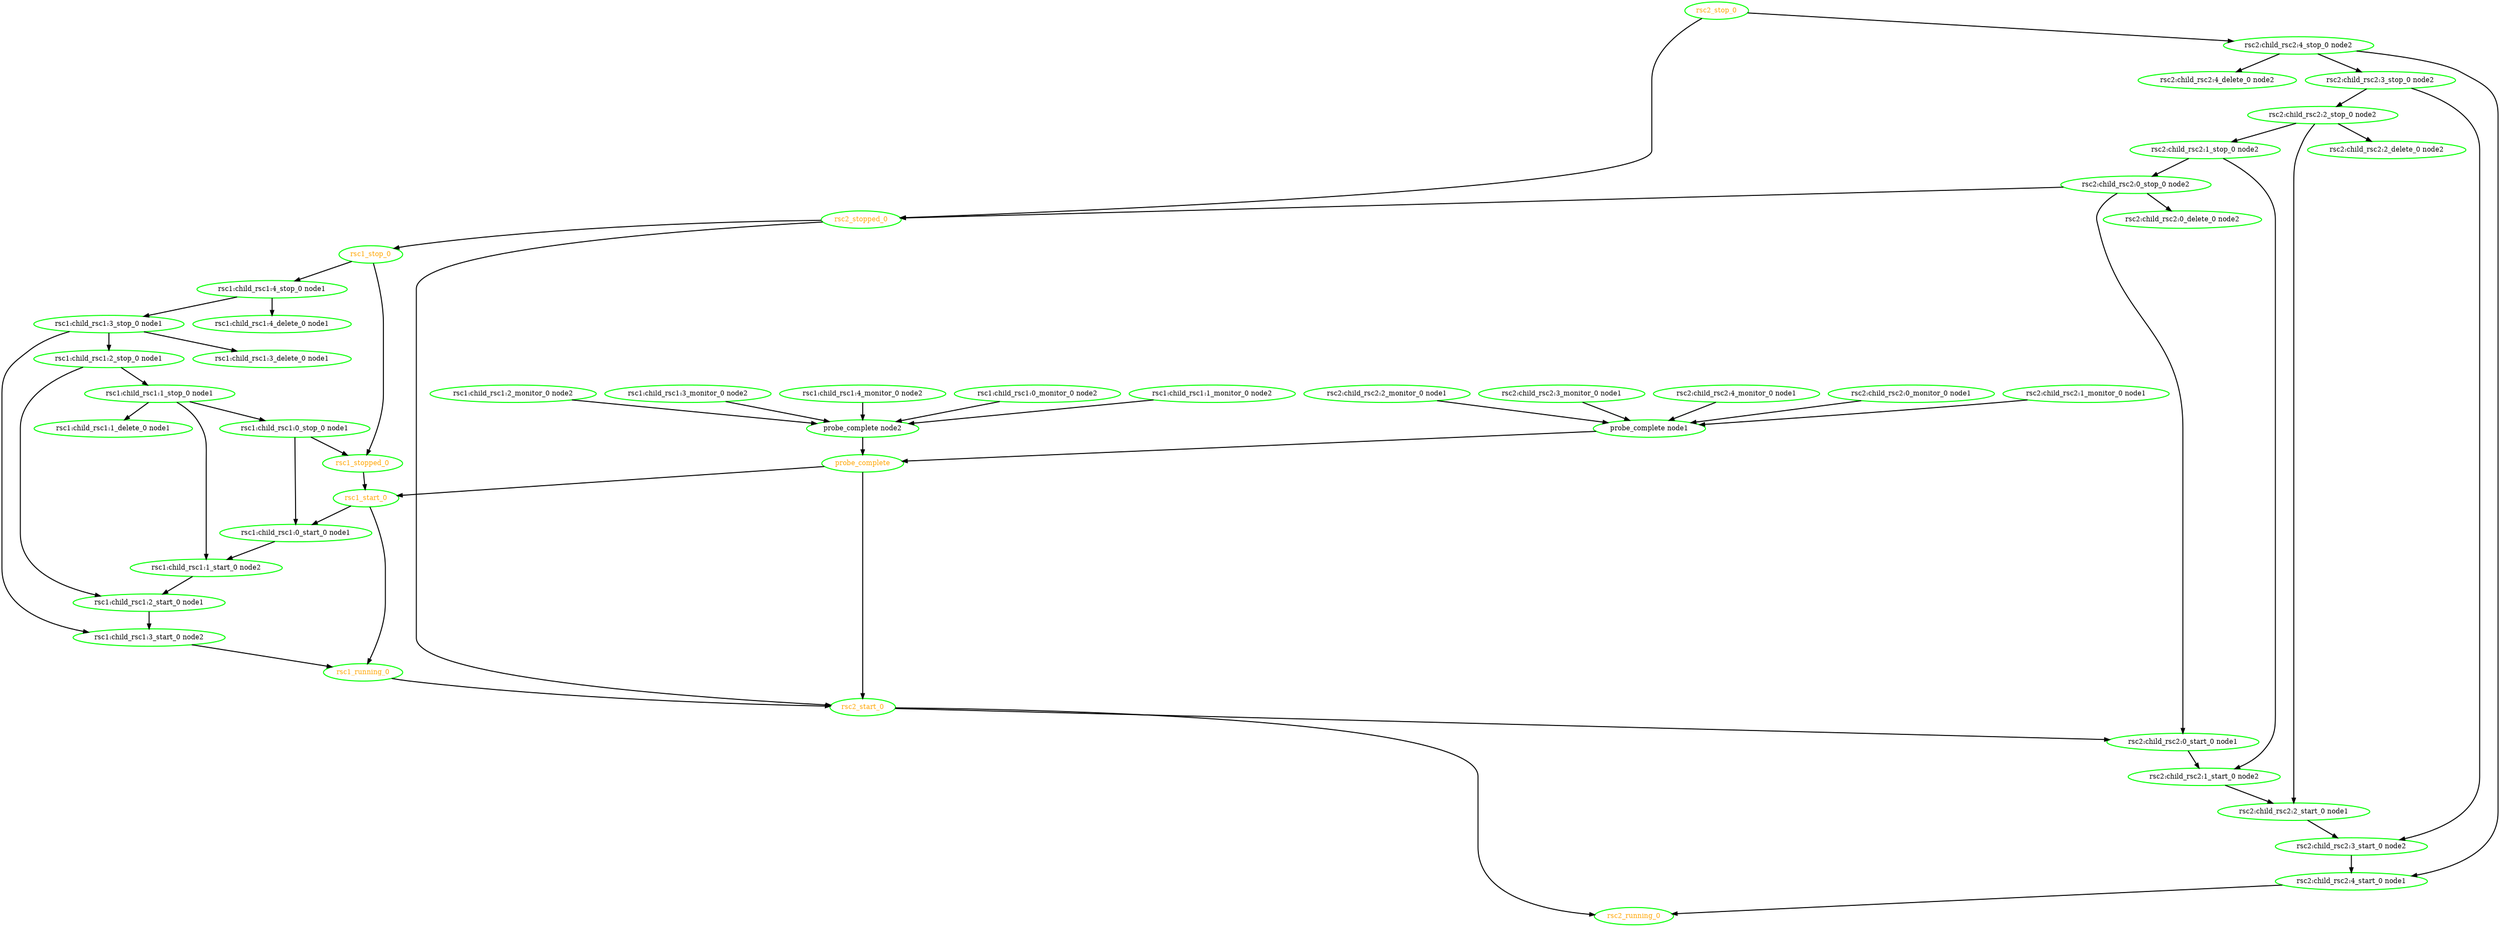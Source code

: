 digraph "g" {
	size = "30,30"
"probe_complete" [ style=bold color="green" fontcolor="orange" ]
"probe_complete node1" [ style=bold color="green" fontcolor="black" ]
"rsc2:child_rsc2:0_monitor_0 node1" [ style=bold color="green" fontcolor="black" ]
"rsc2:child_rsc2:1_monitor_0 node1" [ style=bold color="green" fontcolor="black" ]
"rsc2:child_rsc2:2_monitor_0 node1" [ style=bold color="green" fontcolor="black" ]
"rsc2:child_rsc2:3_monitor_0 node1" [ style=bold color="green" fontcolor="black" ]
"rsc2:child_rsc2:4_monitor_0 node1" [ style=bold color="green" fontcolor="black" ]
"probe_complete node2" [ style=bold color="green" fontcolor="black" ]
"rsc1:child_rsc1:0_monitor_0 node2" [ style=bold color="green" fontcolor="black" ]
"rsc1:child_rsc1:1_monitor_0 node2" [ style=bold color="green" fontcolor="black" ]
"rsc1:child_rsc1:2_monitor_0 node2" [ style=bold color="green" fontcolor="black" ]
"rsc1:child_rsc1:3_monitor_0 node2" [ style=bold color="green" fontcolor="black" ]
"rsc1:child_rsc1:4_monitor_0 node2" [ style=bold color="green" fontcolor="black" ]
"rsc1:child_rsc1:0_stop_0 node1" [ style=bold color="green" fontcolor="black" ]
"rsc1:child_rsc1:0_start_0 node1" [ style=bold color="green" fontcolor="black" ]
"rsc1:child_rsc1:1_stop_0 node1" [ style=bold color="green" fontcolor="black" ]
"rsc1:child_rsc1:1_start_0 node2" [ style=bold color="green" fontcolor="black" ]
"rsc1:child_rsc1:1_delete_0 node1" [ style=bold color="green" fontcolor="black" ]
"rsc1:child_rsc1:2_stop_0 node1" [ style=bold color="green" fontcolor="black" ]
"rsc1:child_rsc1:2_start_0 node1" [ style=bold color="green" fontcolor="black" ]
"rsc1:child_rsc1:3_stop_0 node1" [ style=bold color="green" fontcolor="black" ]
"rsc1:child_rsc1:3_start_0 node2" [ style=bold color="green" fontcolor="black" ]
"rsc1:child_rsc1:3_delete_0 node1" [ style=bold color="green" fontcolor="black" ]
"rsc1:child_rsc1:4_stop_0 node1" [ style=bold color="green" fontcolor="black" ]
"rsc1:child_rsc1:4_delete_0 node1" [ style=bold color="green" fontcolor="black" ]
"rsc1_start_0" [ style=bold color="green" fontcolor="orange" ]
"rsc1_running_0" [ style=bold color="green" fontcolor="orange" ]
"rsc1_stop_0" [ style=bold color="green" fontcolor="orange" ]
"rsc1_stopped_0" [ style=bold color="green" fontcolor="orange" ]
"rsc2:child_rsc2:0_stop_0 node2" [ style=bold color="green" fontcolor="black" ]
"rsc2:child_rsc2:0_start_0 node1" [ style=bold color="green" fontcolor="black" ]
"rsc2:child_rsc2:0_delete_0 node2" [ style=bold color="green" fontcolor="black" ]
"rsc2:child_rsc2:1_stop_0 node2" [ style=bold color="green" fontcolor="black" ]
"rsc2:child_rsc2:1_start_0 node2" [ style=bold color="green" fontcolor="black" ]
"rsc2:child_rsc2:2_stop_0 node2" [ style=bold color="green" fontcolor="black" ]
"rsc2:child_rsc2:2_start_0 node1" [ style=bold color="green" fontcolor="black" ]
"rsc2:child_rsc2:2_delete_0 node2" [ style=bold color="green" fontcolor="black" ]
"rsc2:child_rsc2:3_stop_0 node2" [ style=bold color="green" fontcolor="black" ]
"rsc2:child_rsc2:3_start_0 node2" [ style=bold color="green" fontcolor="black" ]
"rsc2:child_rsc2:4_stop_0 node2" [ style=bold color="green" fontcolor="black" ]
"rsc2:child_rsc2:4_start_0 node1" [ style=bold color="green" fontcolor="black" ]
"rsc2:child_rsc2:4_delete_0 node2" [ style=bold color="green" fontcolor="black" ]
"rsc2_start_0" [ style=bold color="green" fontcolor="orange" ]
"rsc2_running_0" [ style=bold color="green" fontcolor="orange" ]
"rsc2_stop_0" [ style=bold color="green" fontcolor="orange" ]
"rsc2_stopped_0" [ style=bold color="green" fontcolor="orange" ]
"probe_complete node1" -> "probe_complete" [ style = bold]
"probe_complete node2" -> "probe_complete" [ style = bold]
"rsc2:child_rsc2:0_monitor_0 node1" -> "probe_complete node1" [ style = bold]
"rsc2:child_rsc2:1_monitor_0 node1" -> "probe_complete node1" [ style = bold]
"rsc2:child_rsc2:2_monitor_0 node1" -> "probe_complete node1" [ style = bold]
"rsc2:child_rsc2:3_monitor_0 node1" -> "probe_complete node1" [ style = bold]
"rsc2:child_rsc2:4_monitor_0 node1" -> "probe_complete node1" [ style = bold]
"rsc1:child_rsc1:0_monitor_0 node2" -> "probe_complete node2" [ style = bold]
"rsc1:child_rsc1:1_monitor_0 node2" -> "probe_complete node2" [ style = bold]
"rsc1:child_rsc1:2_monitor_0 node2" -> "probe_complete node2" [ style = bold]
"rsc1:child_rsc1:3_monitor_0 node2" -> "probe_complete node2" [ style = bold]
"rsc1:child_rsc1:4_monitor_0 node2" -> "probe_complete node2" [ style = bold]
"rsc1:child_rsc1:1_stop_0 node1" -> "rsc1:child_rsc1:0_stop_0 node1" [ style = bold]
"rsc1:child_rsc1:0_stop_0 node1" -> "rsc1:child_rsc1:0_start_0 node1" [ style = bold]
"rsc1_start_0" -> "rsc1:child_rsc1:0_start_0 node1" [ style = bold]
"rsc1:child_rsc1:2_stop_0 node1" -> "rsc1:child_rsc1:1_stop_0 node1" [ style = bold]
"rsc1:child_rsc1:0_start_0 node1" -> "rsc1:child_rsc1:1_start_0 node2" [ style = bold]
"rsc1:child_rsc1:1_stop_0 node1" -> "rsc1:child_rsc1:1_start_0 node2" [ style = bold]
"rsc1:child_rsc1:1_stop_0 node1" -> "rsc1:child_rsc1:1_delete_0 node1" [ style = bold]
"rsc1:child_rsc1:3_stop_0 node1" -> "rsc1:child_rsc1:2_stop_0 node1" [ style = bold]
"rsc1:child_rsc1:1_start_0 node2" -> "rsc1:child_rsc1:2_start_0 node1" [ style = bold]
"rsc1:child_rsc1:2_stop_0 node1" -> "rsc1:child_rsc1:2_start_0 node1" [ style = bold]
"rsc1:child_rsc1:4_stop_0 node1" -> "rsc1:child_rsc1:3_stop_0 node1" [ style = bold]
"rsc1:child_rsc1:2_start_0 node1" -> "rsc1:child_rsc1:3_start_0 node2" [ style = bold]
"rsc1:child_rsc1:3_stop_0 node1" -> "rsc1:child_rsc1:3_start_0 node2" [ style = bold]
"rsc1:child_rsc1:3_stop_0 node1" -> "rsc1:child_rsc1:3_delete_0 node1" [ style = bold]
"rsc1_stop_0" -> "rsc1:child_rsc1:4_stop_0 node1" [ style = bold]
"rsc1:child_rsc1:4_stop_0 node1" -> "rsc1:child_rsc1:4_delete_0 node1" [ style = bold]
"probe_complete" -> "rsc1_start_0" [ style = bold]
"rsc1_stopped_0" -> "rsc1_start_0" [ style = bold]
"rsc1:child_rsc1:3_start_0 node2" -> "rsc1_running_0" [ style = bold]
"rsc1_start_0" -> "rsc1_running_0" [ style = bold]
"rsc2_stopped_0" -> "rsc1_stop_0" [ style = bold]
"rsc1:child_rsc1:0_stop_0 node1" -> "rsc1_stopped_0" [ style = bold]
"rsc1_stop_0" -> "rsc1_stopped_0" [ style = bold]
"rsc2:child_rsc2:1_stop_0 node2" -> "rsc2:child_rsc2:0_stop_0 node2" [ style = bold]
"rsc2:child_rsc2:0_stop_0 node2" -> "rsc2:child_rsc2:0_start_0 node1" [ style = bold]
"rsc2_start_0" -> "rsc2:child_rsc2:0_start_0 node1" [ style = bold]
"rsc2:child_rsc2:0_stop_0 node2" -> "rsc2:child_rsc2:0_delete_0 node2" [ style = bold]
"rsc2:child_rsc2:2_stop_0 node2" -> "rsc2:child_rsc2:1_stop_0 node2" [ style = bold]
"rsc2:child_rsc2:0_start_0 node1" -> "rsc2:child_rsc2:1_start_0 node2" [ style = bold]
"rsc2:child_rsc2:1_stop_0 node2" -> "rsc2:child_rsc2:1_start_0 node2" [ style = bold]
"rsc2:child_rsc2:3_stop_0 node2" -> "rsc2:child_rsc2:2_stop_0 node2" [ style = bold]
"rsc2:child_rsc2:1_start_0 node2" -> "rsc2:child_rsc2:2_start_0 node1" [ style = bold]
"rsc2:child_rsc2:2_stop_0 node2" -> "rsc2:child_rsc2:2_start_0 node1" [ style = bold]
"rsc2:child_rsc2:2_stop_0 node2" -> "rsc2:child_rsc2:2_delete_0 node2" [ style = bold]
"rsc2:child_rsc2:4_stop_0 node2" -> "rsc2:child_rsc2:3_stop_0 node2" [ style = bold]
"rsc2:child_rsc2:2_start_0 node1" -> "rsc2:child_rsc2:3_start_0 node2" [ style = bold]
"rsc2:child_rsc2:3_stop_0 node2" -> "rsc2:child_rsc2:3_start_0 node2" [ style = bold]
"rsc2_stop_0" -> "rsc2:child_rsc2:4_stop_0 node2" [ style = bold]
"rsc2:child_rsc2:3_start_0 node2" -> "rsc2:child_rsc2:4_start_0 node1" [ style = bold]
"rsc2:child_rsc2:4_stop_0 node2" -> "rsc2:child_rsc2:4_start_0 node1" [ style = bold]
"rsc2:child_rsc2:4_stop_0 node2" -> "rsc2:child_rsc2:4_delete_0 node2" [ style = bold]
"probe_complete" -> "rsc2_start_0" [ style = bold]
"rsc1_running_0" -> "rsc2_start_0" [ style = bold]
"rsc2_stopped_0" -> "rsc2_start_0" [ style = bold]
"rsc2:child_rsc2:4_start_0 node1" -> "rsc2_running_0" [ style = bold]
"rsc2_start_0" -> "rsc2_running_0" [ style = bold]
"rsc2:child_rsc2:0_stop_0 node2" -> "rsc2_stopped_0" [ style = bold]
"rsc2_stop_0" -> "rsc2_stopped_0" [ style = bold]
}
